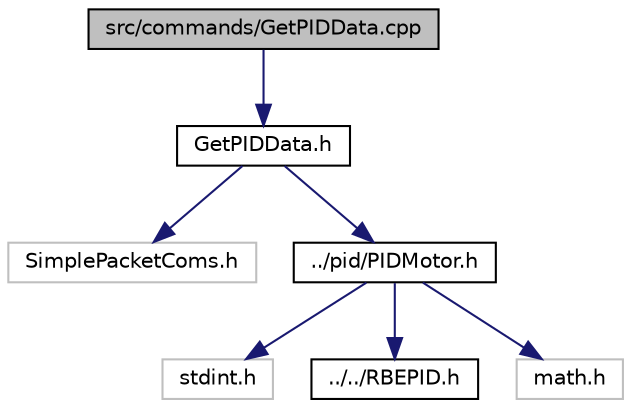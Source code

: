 digraph "src/commands/GetPIDData.cpp"
{
  edge [fontname="Helvetica",fontsize="10",labelfontname="Helvetica",labelfontsize="10"];
  node [fontname="Helvetica",fontsize="10",shape=record];
  Node0 [label="src/commands/GetPIDData.cpp",height=0.2,width=0.4,color="black", fillcolor="grey75", style="filled", fontcolor="black"];
  Node0 -> Node1 [color="midnightblue",fontsize="10",style="solid",fontname="Helvetica"];
  Node1 [label="GetPIDData.h",height=0.2,width=0.4,color="black", fillcolor="white", style="filled",URL="$GetPIDData_8h.html"];
  Node1 -> Node2 [color="midnightblue",fontsize="10",style="solid",fontname="Helvetica"];
  Node2 [label="SimplePacketComs.h",height=0.2,width=0.4,color="grey75", fillcolor="white", style="filled"];
  Node1 -> Node3 [color="midnightblue",fontsize="10",style="solid",fontname="Helvetica"];
  Node3 [label="../pid/PIDMotor.h",height=0.2,width=0.4,color="black", fillcolor="white", style="filled",URL="$PIDMotor_8h.html"];
  Node3 -> Node4 [color="midnightblue",fontsize="10",style="solid",fontname="Helvetica"];
  Node4 [label="stdint.h",height=0.2,width=0.4,color="grey75", fillcolor="white", style="filled"];
  Node3 -> Node5 [color="midnightblue",fontsize="10",style="solid",fontname="Helvetica"];
  Node5 [label="../../RBEPID.h",height=0.2,width=0.4,color="black", fillcolor="white", style="filled",URL="$RBEPID_8h.html"];
  Node3 -> Node6 [color="midnightblue",fontsize="10",style="solid",fontname="Helvetica"];
  Node6 [label="math.h",height=0.2,width=0.4,color="grey75", fillcolor="white", style="filled"];
}
